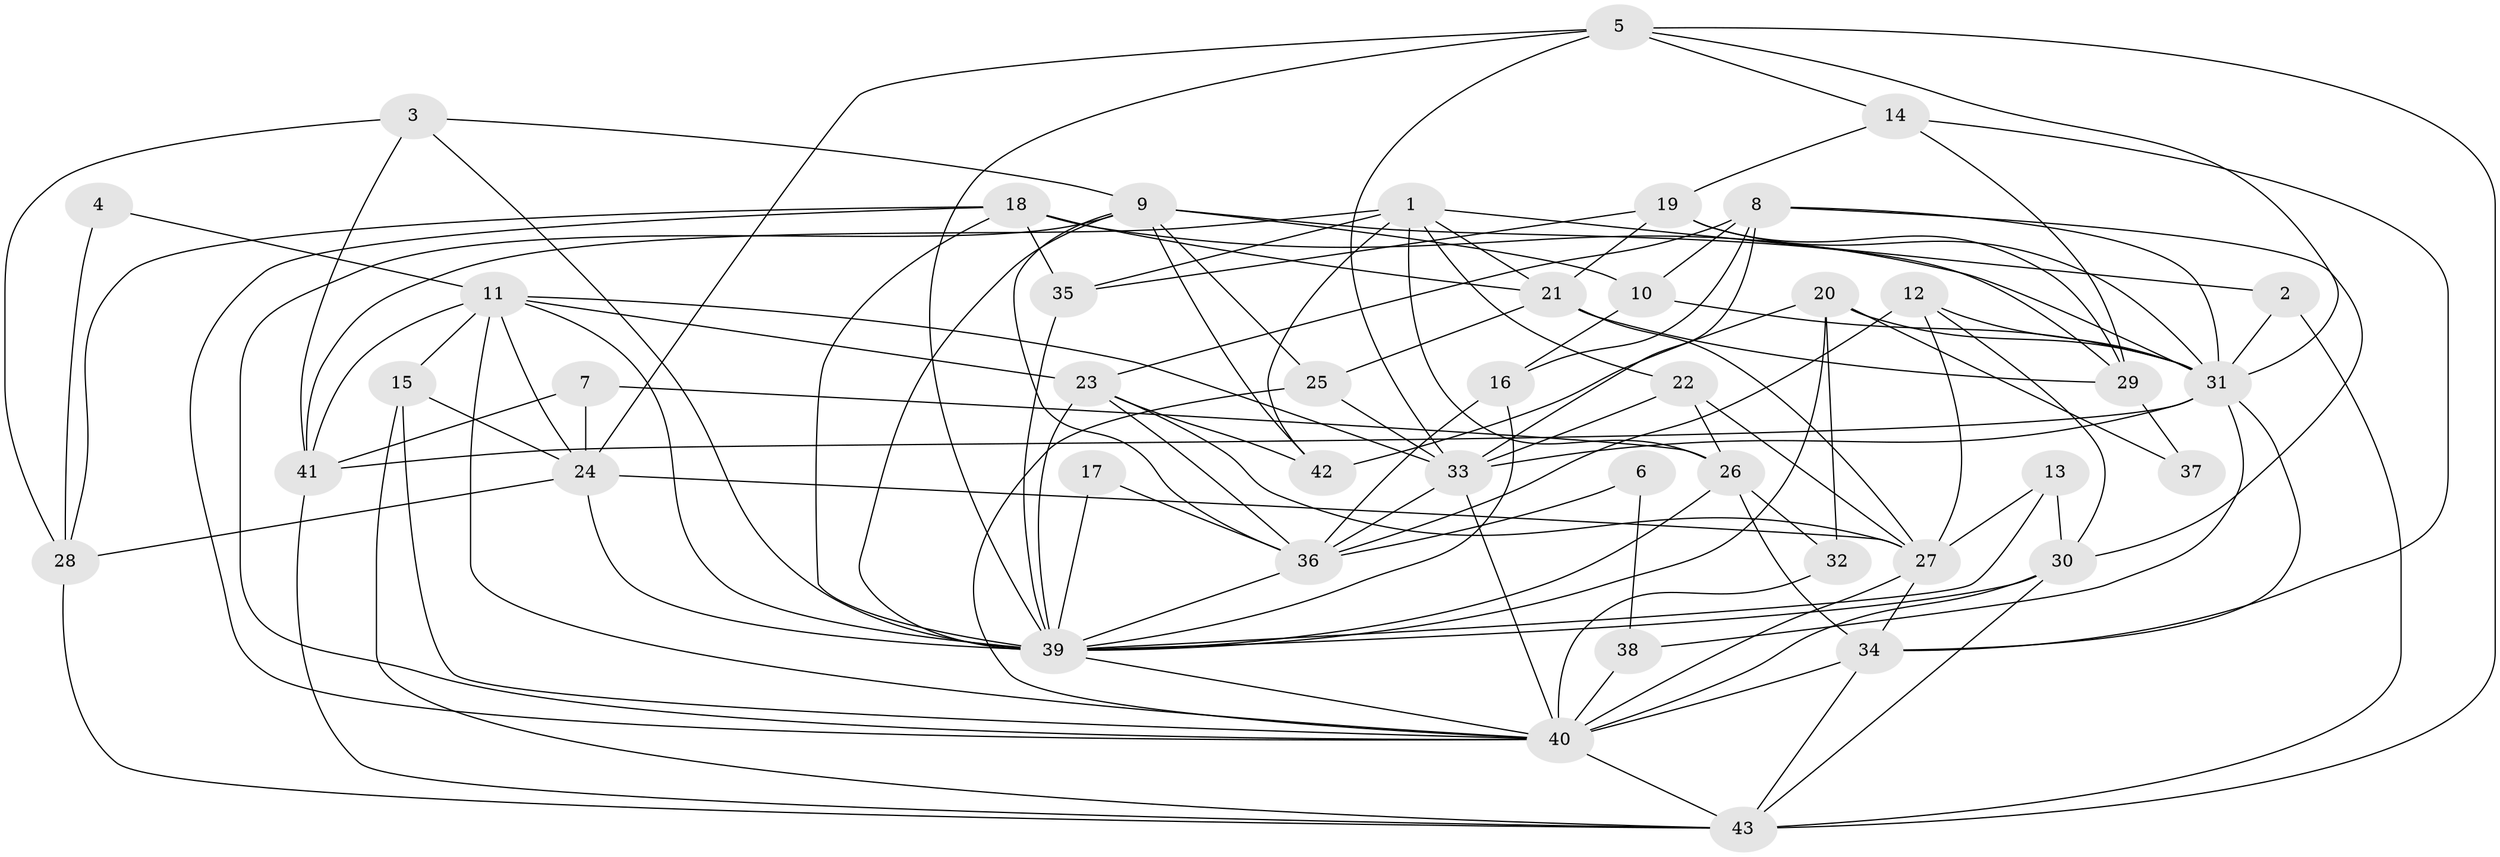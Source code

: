 // original degree distribution, {5: 0.18823529411764706, 7: 0.011764705882352941, 4: 0.3058823529411765, 3: 0.17647058823529413, 2: 0.18823529411764706, 6: 0.09411764705882353, 8: 0.03529411764705882}
// Generated by graph-tools (version 1.1) at 2025/50/03/09/25 03:50:08]
// undirected, 43 vertices, 120 edges
graph export_dot {
graph [start="1"]
  node [color=gray90,style=filled];
  1;
  2;
  3;
  4;
  5;
  6;
  7;
  8;
  9;
  10;
  11;
  12;
  13;
  14;
  15;
  16;
  17;
  18;
  19;
  20;
  21;
  22;
  23;
  24;
  25;
  26;
  27;
  28;
  29;
  30;
  31;
  32;
  33;
  34;
  35;
  36;
  37;
  38;
  39;
  40;
  41;
  42;
  43;
  1 -- 2 [weight=1.0];
  1 -- 21 [weight=1.0];
  1 -- 22 [weight=1.0];
  1 -- 26 [weight=1.0];
  1 -- 35 [weight=1.0];
  1 -- 41 [weight=1.0];
  1 -- 42 [weight=1.0];
  2 -- 31 [weight=1.0];
  2 -- 43 [weight=1.0];
  3 -- 9 [weight=1.0];
  3 -- 28 [weight=1.0];
  3 -- 39 [weight=1.0];
  3 -- 41 [weight=1.0];
  4 -- 11 [weight=1.0];
  4 -- 28 [weight=1.0];
  5 -- 14 [weight=1.0];
  5 -- 24 [weight=1.0];
  5 -- 31 [weight=1.0];
  5 -- 33 [weight=1.0];
  5 -- 39 [weight=1.0];
  5 -- 43 [weight=1.0];
  6 -- 36 [weight=1.0];
  6 -- 38 [weight=1.0];
  7 -- 24 [weight=2.0];
  7 -- 26 [weight=1.0];
  7 -- 41 [weight=1.0];
  8 -- 10 [weight=1.0];
  8 -- 16 [weight=1.0];
  8 -- 23 [weight=1.0];
  8 -- 30 [weight=1.0];
  8 -- 31 [weight=1.0];
  8 -- 33 [weight=1.0];
  9 -- 10 [weight=1.0];
  9 -- 25 [weight=1.0];
  9 -- 29 [weight=1.0];
  9 -- 36 [weight=1.0];
  9 -- 39 [weight=1.0];
  9 -- 40 [weight=1.0];
  9 -- 42 [weight=1.0];
  10 -- 16 [weight=1.0];
  10 -- 31 [weight=1.0];
  11 -- 15 [weight=1.0];
  11 -- 23 [weight=1.0];
  11 -- 24 [weight=1.0];
  11 -- 33 [weight=1.0];
  11 -- 39 [weight=1.0];
  11 -- 40 [weight=1.0];
  11 -- 41 [weight=1.0];
  12 -- 27 [weight=1.0];
  12 -- 30 [weight=1.0];
  12 -- 31 [weight=1.0];
  12 -- 36 [weight=1.0];
  13 -- 27 [weight=1.0];
  13 -- 30 [weight=1.0];
  13 -- 39 [weight=1.0];
  14 -- 19 [weight=1.0];
  14 -- 29 [weight=1.0];
  14 -- 34 [weight=1.0];
  15 -- 24 [weight=1.0];
  15 -- 40 [weight=1.0];
  15 -- 43 [weight=1.0];
  16 -- 36 [weight=1.0];
  16 -- 39 [weight=1.0];
  17 -- 36 [weight=1.0];
  17 -- 39 [weight=1.0];
  18 -- 21 [weight=1.0];
  18 -- 28 [weight=1.0];
  18 -- 31 [weight=1.0];
  18 -- 35 [weight=1.0];
  18 -- 39 [weight=1.0];
  18 -- 40 [weight=1.0];
  19 -- 21 [weight=1.0];
  19 -- 29 [weight=1.0];
  19 -- 31 [weight=1.0];
  19 -- 35 [weight=1.0];
  20 -- 31 [weight=1.0];
  20 -- 32 [weight=1.0];
  20 -- 37 [weight=1.0];
  20 -- 39 [weight=1.0];
  20 -- 42 [weight=2.0];
  21 -- 25 [weight=1.0];
  21 -- 27 [weight=1.0];
  21 -- 29 [weight=1.0];
  22 -- 26 [weight=1.0];
  22 -- 27 [weight=1.0];
  22 -- 33 [weight=1.0];
  23 -- 27 [weight=1.0];
  23 -- 36 [weight=1.0];
  23 -- 39 [weight=1.0];
  23 -- 42 [weight=1.0];
  24 -- 27 [weight=1.0];
  24 -- 28 [weight=1.0];
  24 -- 39 [weight=1.0];
  25 -- 33 [weight=1.0];
  25 -- 40 [weight=1.0];
  26 -- 32 [weight=1.0];
  26 -- 34 [weight=1.0];
  26 -- 39 [weight=1.0];
  27 -- 34 [weight=1.0];
  27 -- 40 [weight=2.0];
  28 -- 43 [weight=1.0];
  29 -- 37 [weight=1.0];
  30 -- 39 [weight=1.0];
  30 -- 40 [weight=1.0];
  30 -- 43 [weight=1.0];
  31 -- 33 [weight=1.0];
  31 -- 34 [weight=1.0];
  31 -- 38 [weight=1.0];
  31 -- 41 [weight=1.0];
  32 -- 40 [weight=1.0];
  33 -- 36 [weight=1.0];
  33 -- 40 [weight=1.0];
  34 -- 40 [weight=1.0];
  34 -- 43 [weight=1.0];
  35 -- 39 [weight=1.0];
  36 -- 39 [weight=1.0];
  38 -- 40 [weight=2.0];
  39 -- 40 [weight=1.0];
  40 -- 43 [weight=1.0];
  41 -- 43 [weight=1.0];
}
